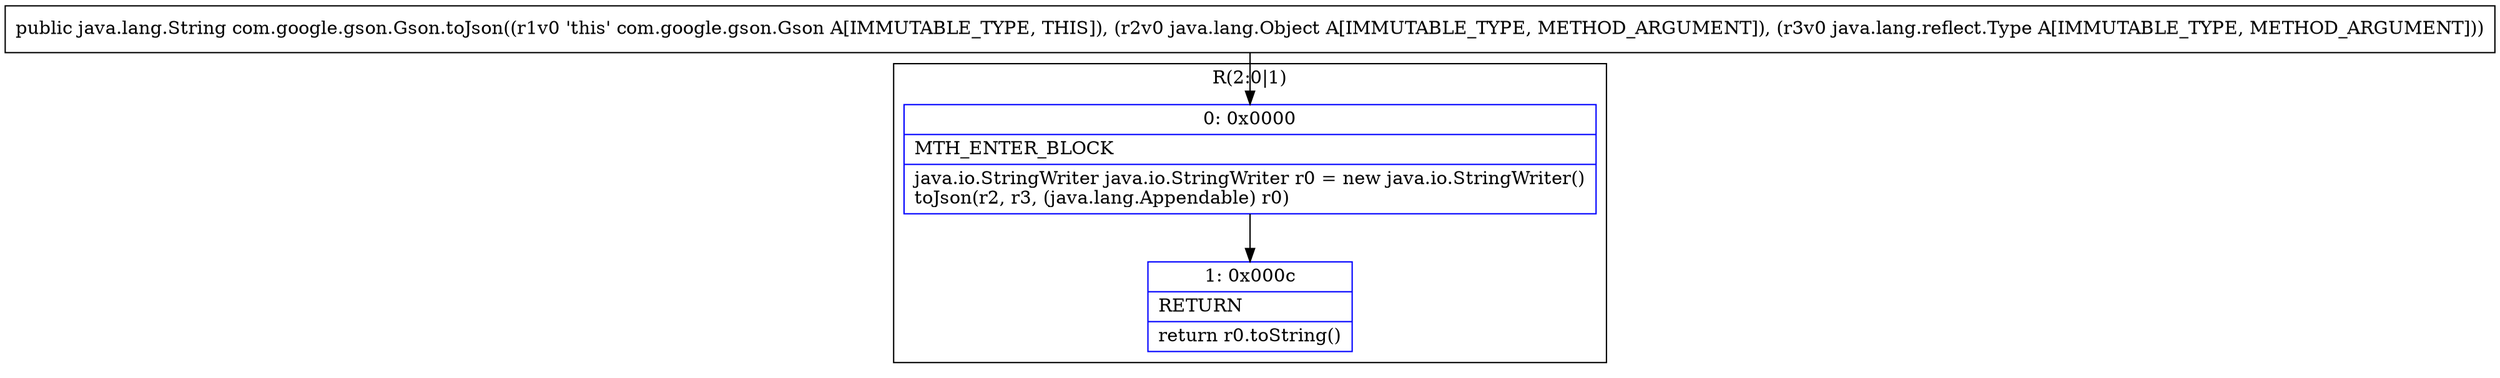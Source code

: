 digraph "CFG forcom.google.gson.Gson.toJson(Ljava\/lang\/Object;Ljava\/lang\/reflect\/Type;)Ljava\/lang\/String;" {
subgraph cluster_Region_1232316016 {
label = "R(2:0|1)";
node [shape=record,color=blue];
Node_0 [shape=record,label="{0\:\ 0x0000|MTH_ENTER_BLOCK\l|java.io.StringWriter java.io.StringWriter r0 = new java.io.StringWriter()\ltoJson(r2, r3, (java.lang.Appendable) r0)\l}"];
Node_1 [shape=record,label="{1\:\ 0x000c|RETURN\l|return r0.toString()\l}"];
}
MethodNode[shape=record,label="{public java.lang.String com.google.gson.Gson.toJson((r1v0 'this' com.google.gson.Gson A[IMMUTABLE_TYPE, THIS]), (r2v0 java.lang.Object A[IMMUTABLE_TYPE, METHOD_ARGUMENT]), (r3v0 java.lang.reflect.Type A[IMMUTABLE_TYPE, METHOD_ARGUMENT])) }"];
MethodNode -> Node_0;
Node_0 -> Node_1;
}

